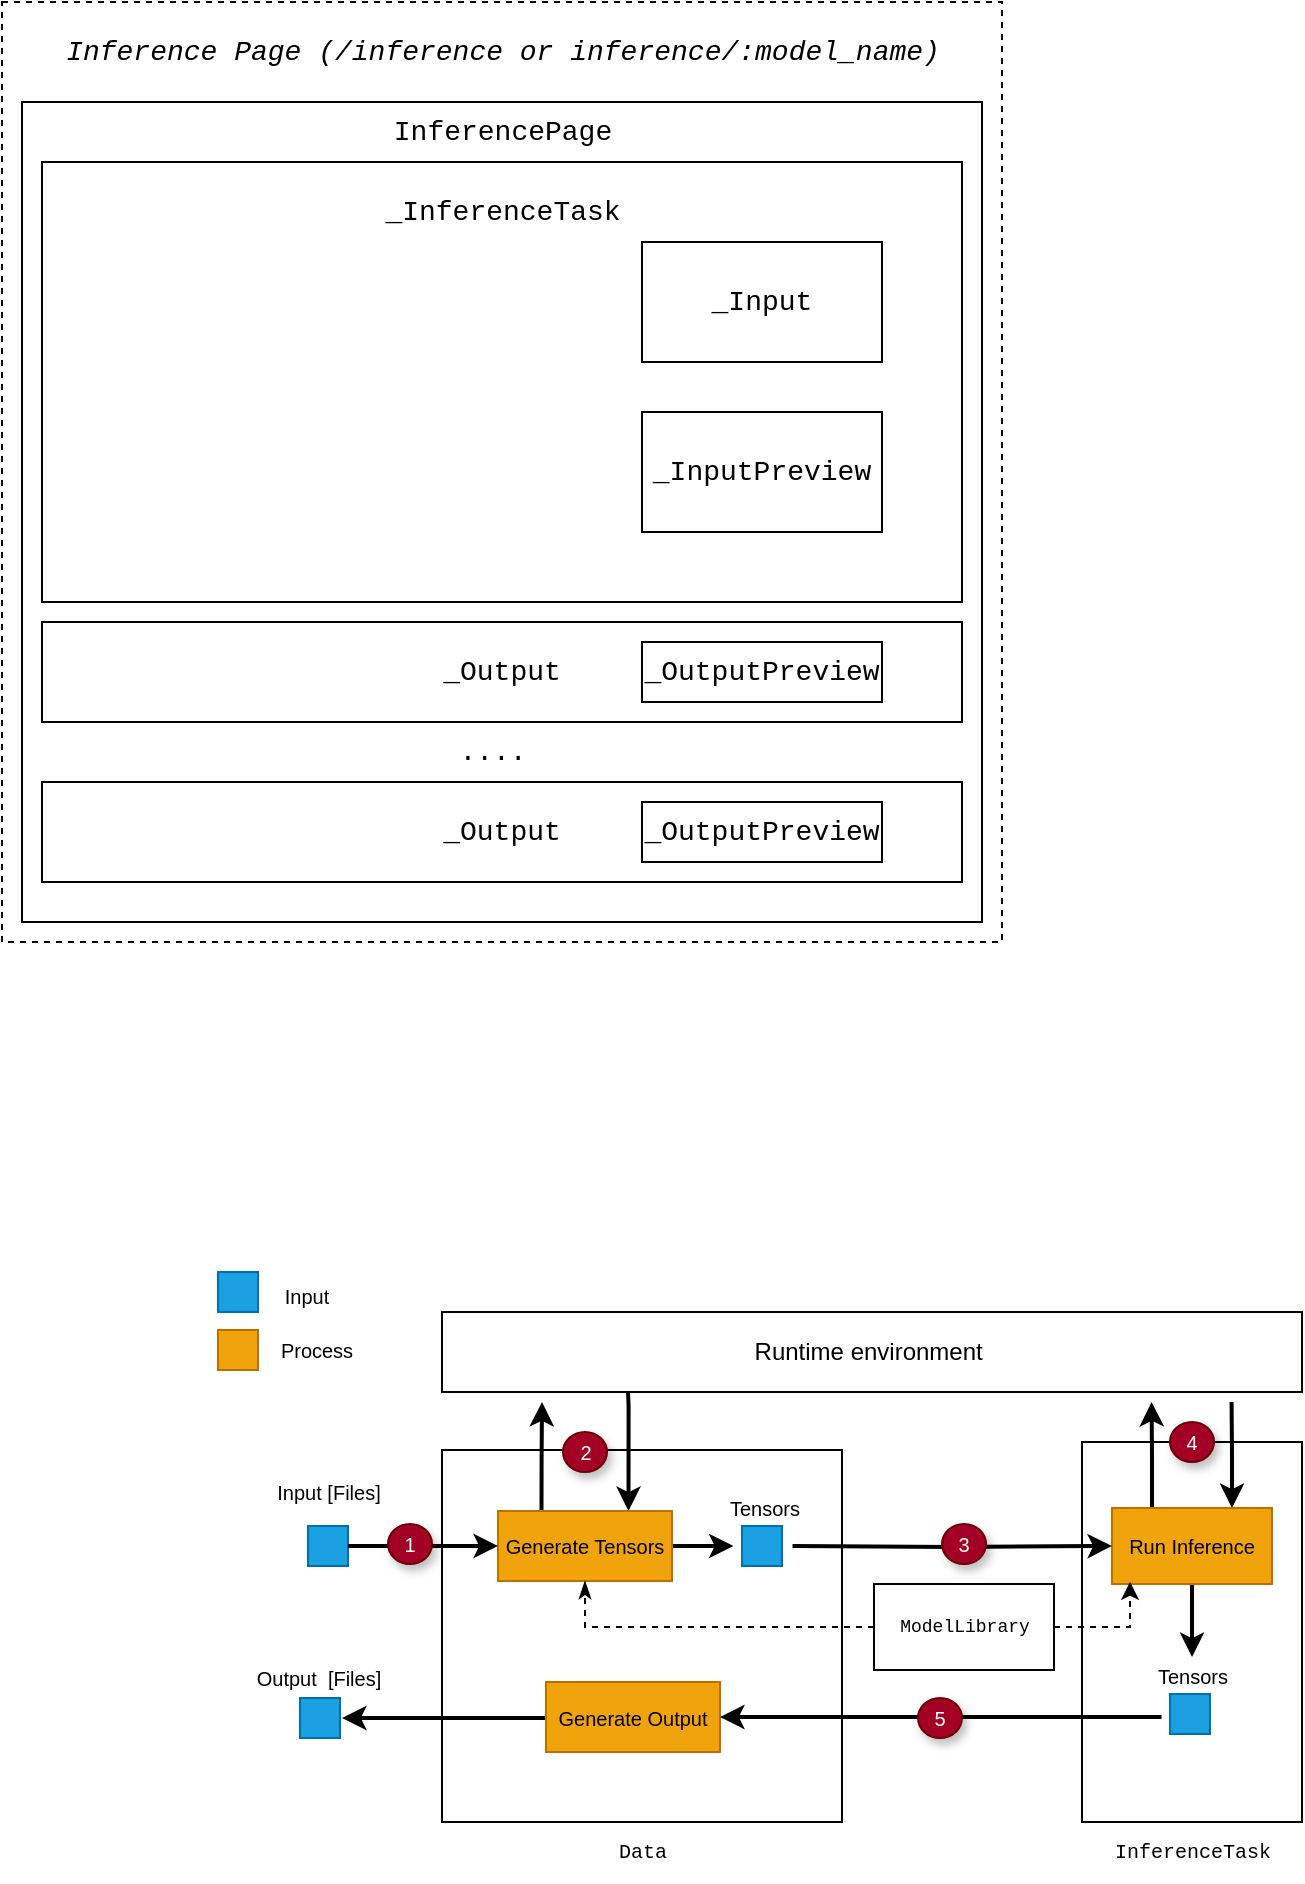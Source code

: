 <mxfile version="21.6.8" type="device">
  <diagram name="Page-1" id="sfgFmNpujTkoQ9I0rsK_">
    <mxGraphModel dx="884" dy="1779" grid="1" gridSize="10" guides="1" tooltips="1" connect="1" arrows="1" fold="1" page="1" pageScale="1" pageWidth="827" pageHeight="1169" math="0" shadow="0">
      <root>
        <mxCell id="0" />
        <mxCell id="1" parent="0" />
        <mxCell id="Sv5lMWQcsbORKr77Tf8Z-1" value="" style="rounded=0;whiteSpace=wrap;html=1;fontFamily=Courier New;fontSize=14;fillColor=none;dashed=1;" parent="1" vertex="1">
          <mxGeometry x="40" y="-870" width="500" height="470" as="geometry" />
        </mxCell>
        <mxCell id="Sv5lMWQcsbORKr77Tf8Z-2" value="Inference Page (/inference or inference/:model_name)" style="text;html=1;align=center;verticalAlign=middle;resizable=0;points=[];autosize=1;fontFamily=Courier New;fontSize=14;fontStyle=2;fillColor=none;" parent="1" vertex="1">
          <mxGeometry x="60" y="-860" width="460" height="30" as="geometry" />
        </mxCell>
        <mxCell id="Sv5lMWQcsbORKr77Tf8Z-3" value="" style="rounded=0;whiteSpace=wrap;html=1;fontFamily=Courier New;fontSize=14;fillColor=none;strokeColor=default;" parent="1" vertex="1">
          <mxGeometry x="50" y="-820" width="480" height="410" as="geometry" />
        </mxCell>
        <mxCell id="Sv5lMWQcsbORKr77Tf8Z-4" value="InferencePage" style="text;html=1;align=center;verticalAlign=middle;resizable=0;points=[];autosize=1;fillColor=none;fontFamily=Courier New;fontSize=14;labelBorderColor=none;" parent="1" vertex="1">
          <mxGeometry x="225" y="-820" width="130" height="30" as="geometry" />
        </mxCell>
        <mxCell id="Sv5lMWQcsbORKr77Tf8Z-5" value="" style="rounded=0;whiteSpace=wrap;html=1;fillColor=none;fontFamily=Courier New;fontSize=14;" parent="1" vertex="1">
          <mxGeometry x="60" y="-790" width="460" height="220" as="geometry" />
        </mxCell>
        <mxCell id="Sv5lMWQcsbORKr77Tf8Z-6" value="_InferenceTask" style="text;html=1;align=center;verticalAlign=middle;resizable=0;points=[];autosize=1;fillColor=none;fontFamily=Courier New;fontSize=14;" parent="1" vertex="1">
          <mxGeometry x="220" y="-780" width="140" height="30" as="geometry" />
        </mxCell>
        <mxCell id="Sv5lMWQcsbORKr77Tf8Z-7" value="_Output" style="rounded=0;whiteSpace=wrap;html=1;fillColor=none;fontFamily=Courier New;fontSize=14;" parent="1" vertex="1">
          <mxGeometry x="60" y="-560" width="460" height="50" as="geometry" />
        </mxCell>
        <mxCell id="Sv5lMWQcsbORKr77Tf8Z-8" value="_Output" style="rounded=0;whiteSpace=wrap;html=1;fontFamily=Courier New;fontSize=14;fillColor=none;" parent="1" vertex="1">
          <mxGeometry x="60" y="-480" width="460" height="50" as="geometry" />
        </mxCell>
        <mxCell id="Sv5lMWQcsbORKr77Tf8Z-9" value="...." style="text;html=1;align=center;verticalAlign=middle;resizable=0;points=[];autosize=1;fillColor=none;fontFamily=Courier New;fontSize=14;" parent="1" vertex="1">
          <mxGeometry x="255" y="-510" width="60" height="30" as="geometry" />
        </mxCell>
        <mxCell id="Sv5lMWQcsbORKr77Tf8Z-10" value="_Input" style="rounded=0;whiteSpace=wrap;html=1;fillColor=none;fontFamily=Courier New;fontSize=14;" parent="1" vertex="1">
          <mxGeometry x="360" y="-750" width="120" height="60" as="geometry" />
        </mxCell>
        <mxCell id="Sv5lMWQcsbORKr77Tf8Z-11" value="_InputPreview" style="rounded=0;whiteSpace=wrap;html=1;fontFamily=Courier New;fontSize=14;fillColor=none;" parent="1" vertex="1">
          <mxGeometry x="360" y="-665" width="120" height="60" as="geometry" />
        </mxCell>
        <mxCell id="Sv5lMWQcsbORKr77Tf8Z-12" value="_OutputPreview" style="rounded=0;whiteSpace=wrap;html=1;fontFamily=Courier New;fontSize=14;fillColor=none;" parent="1" vertex="1">
          <mxGeometry x="360" y="-550" width="120" height="30" as="geometry" />
        </mxCell>
        <mxCell id="Sv5lMWQcsbORKr77Tf8Z-13" value="_OutputPreview" style="rounded=0;whiteSpace=wrap;html=1;fontFamily=Courier New;fontSize=14;fillColor=none;" parent="1" vertex="1">
          <mxGeometry x="360" y="-470" width="120" height="30" as="geometry" />
        </mxCell>
        <mxCell id="ZxGNhuhD5ztMti00p2Ah-1" value="" style="rounded=0;whiteSpace=wrap;html=1;strokeWidth=1;" vertex="1" parent="1">
          <mxGeometry x="260" y="-146" width="200" height="186" as="geometry" />
        </mxCell>
        <mxCell id="ZxGNhuhD5ztMti00p2Ah-16" value="" style="rounded=0;whiteSpace=wrap;html=1;" vertex="1" parent="1">
          <mxGeometry x="580" y="-150" width="110" height="190" as="geometry" />
        </mxCell>
        <mxCell id="ZxGNhuhD5ztMti00p2Ah-22" value="Data" style="text;html=1;align=center;verticalAlign=middle;resizable=0;points=[];autosize=1;strokeColor=none;fillColor=none;fontSize=10;fontFamily=Courier New;" vertex="1" parent="1">
          <mxGeometry x="335" y="40" width="50" height="30" as="geometry" />
        </mxCell>
        <mxCell id="ZxGNhuhD5ztMti00p2Ah-25" value="InferenceTask" style="text;html=1;align=center;verticalAlign=middle;resizable=0;points=[];autosize=1;strokeColor=none;fillColor=none;fontFamily=Courier New;fontSize=10;" vertex="1" parent="1">
          <mxGeometry x="585" y="40" width="100" height="30" as="geometry" />
        </mxCell>
        <mxCell id="ZxGNhuhD5ztMti00p2Ah-48" style="edgeStyle=orthogonalEdgeStyle;rounded=0;orthogonalLoop=1;jettySize=auto;html=1;exitX=0.75;exitY=0;exitDx=0;exitDy=0;endArrow=none;endFill=0;startArrow=classic;startFill=1;strokeWidth=2;" edge="1" parent="1" source="ZxGNhuhD5ztMti00p2Ah-31">
          <mxGeometry relative="1" as="geometry">
            <mxPoint x="353" y="-175" as="targetPoint" />
            <Array as="points">
              <mxPoint x="353" y="-168" />
              <mxPoint x="353" y="-220" />
            </Array>
          </mxGeometry>
        </mxCell>
        <mxCell id="ZxGNhuhD5ztMti00p2Ah-58" style="edgeStyle=orthogonalEdgeStyle;rounded=0;orthogonalLoop=1;jettySize=auto;html=1;exitX=1;exitY=0.5;exitDx=0;exitDy=0;entryX=0;entryY=0.5;entryDx=0;entryDy=0;strokeWidth=2;" edge="1" parent="1" source="ZxGNhuhD5ztMti00p2Ah-31">
          <mxGeometry relative="1" as="geometry">
            <mxPoint x="405.75" y="-98.0" as="targetPoint" />
          </mxGeometry>
        </mxCell>
        <mxCell id="ZxGNhuhD5ztMti00p2Ah-118" style="edgeStyle=orthogonalEdgeStyle;rounded=0;orthogonalLoop=1;jettySize=auto;html=1;exitX=0.25;exitY=0;exitDx=0;exitDy=0;strokeWidth=2;" edge="1" parent="1" source="ZxGNhuhD5ztMti00p2Ah-31">
          <mxGeometry relative="1" as="geometry">
            <mxPoint x="310" y="-170" as="targetPoint" />
          </mxGeometry>
        </mxCell>
        <mxCell id="ZxGNhuhD5ztMti00p2Ah-31" value="Generate Tensors" style="rounded=0;whiteSpace=wrap;html=1;fillColor=#f0a30a;fontColor=#000000;strokeColor=#BD7000;fontSize=10;" vertex="1" parent="1">
          <mxGeometry x="288" y="-115.5" width="87" height="35" as="geometry" />
        </mxCell>
        <mxCell id="ZxGNhuhD5ztMti00p2Ah-45" value="Runtime environment&amp;nbsp;" style="rounded=0;whiteSpace=wrap;html=1;" vertex="1" parent="1">
          <mxGeometry x="260" y="-215" width="430" height="40" as="geometry" />
        </mxCell>
        <mxCell id="ZxGNhuhD5ztMti00p2Ah-82" value="" style="edgeStyle=orthogonalEdgeStyle;rounded=0;orthogonalLoop=1;jettySize=auto;html=1;strokeWidth=2;" edge="1" parent="1" source="ZxGNhuhD5ztMti00p2Ah-75">
          <mxGeometry relative="1" as="geometry">
            <mxPoint x="635.03" y="-42.5" as="targetPoint" />
          </mxGeometry>
        </mxCell>
        <mxCell id="ZxGNhuhD5ztMti00p2Ah-99" style="edgeStyle=orthogonalEdgeStyle;rounded=0;orthogonalLoop=1;jettySize=auto;html=1;exitX=0.25;exitY=0;exitDx=0;exitDy=0;strokeWidth=2;" edge="1" parent="1" source="ZxGNhuhD5ztMti00p2Ah-75">
          <mxGeometry relative="1" as="geometry">
            <mxPoint x="614.788" y="-170" as="targetPoint" />
          </mxGeometry>
        </mxCell>
        <mxCell id="ZxGNhuhD5ztMti00p2Ah-100" style="edgeStyle=orthogonalEdgeStyle;rounded=0;orthogonalLoop=1;jettySize=auto;html=1;exitX=0.75;exitY=0;exitDx=0;exitDy=0;endArrow=none;endFill=0;startArrow=classic;startFill=1;strokeWidth=2;" edge="1" parent="1" source="ZxGNhuhD5ztMti00p2Ah-75">
          <mxGeometry relative="1" as="geometry">
            <mxPoint x="654.788" y="-170" as="targetPoint" />
          </mxGeometry>
        </mxCell>
        <mxCell id="ZxGNhuhD5ztMti00p2Ah-75" value="Run Inference" style="rounded=0;whiteSpace=wrap;html=1;fillColor=#f0a30a;strokeColor=#BD7000;fontColor=#000000;fontSize=10;" vertex="1" parent="1">
          <mxGeometry x="595" y="-117" width="80" height="38" as="geometry" />
        </mxCell>
        <mxCell id="ZxGNhuhD5ztMti00p2Ah-77" style="edgeStyle=orthogonalEdgeStyle;rounded=0;orthogonalLoop=1;jettySize=auto;html=1;exitX=0;exitY=0.5;exitDx=0;exitDy=0;entryX=0.5;entryY=1;entryDx=0;entryDy=0;dashed=1;endArrow=classicThin;endFill=1;" edge="1" parent="1" source="ZxGNhuhD5ztMti00p2Ah-76" target="ZxGNhuhD5ztMti00p2Ah-31">
          <mxGeometry relative="1" as="geometry" />
        </mxCell>
        <mxCell id="ZxGNhuhD5ztMti00p2Ah-80" style="edgeStyle=orthogonalEdgeStyle;rounded=0;orthogonalLoop=1;jettySize=auto;html=1;exitX=1;exitY=0.5;exitDx=0;exitDy=0;entryX=0.113;entryY=0.972;entryDx=0;entryDy=0;entryPerimeter=0;dashed=1;" edge="1" parent="1" source="ZxGNhuhD5ztMti00p2Ah-76" target="ZxGNhuhD5ztMti00p2Ah-75">
          <mxGeometry relative="1" as="geometry">
            <Array as="points">
              <mxPoint x="604" y="-58" />
            </Array>
          </mxGeometry>
        </mxCell>
        <mxCell id="ZxGNhuhD5ztMti00p2Ah-76" value="" style="rounded=0;whiteSpace=wrap;html=1;" vertex="1" parent="1">
          <mxGeometry x="476" y="-79" width="90" height="43" as="geometry" />
        </mxCell>
        <mxCell id="ZxGNhuhD5ztMti00p2Ah-78" value="ModelLibrary" style="text;html=1;align=center;verticalAlign=middle;resizable=0;points=[];autosize=1;strokeColor=none;fillColor=none;fontFamily=Courier New;fontSize=9;" vertex="1" parent="1">
          <mxGeometry x="476" y="-67.5" width="90" height="20" as="geometry" />
        </mxCell>
        <mxCell id="ZxGNhuhD5ztMti00p2Ah-73" style="edgeStyle=orthogonalEdgeStyle;rounded=0;orthogonalLoop=1;jettySize=auto;html=1;exitX=1;exitY=0.5;exitDx=0;exitDy=0;entryX=0;entryY=0.5;entryDx=0;entryDy=0;strokeWidth=2;" edge="1" parent="1" target="ZxGNhuhD5ztMti00p2Ah-75">
          <mxGeometry relative="1" as="geometry">
            <mxPoint x="530" y="-98.118" as="targetPoint" />
            <mxPoint x="435.266" y="-98.0" as="sourcePoint" />
          </mxGeometry>
        </mxCell>
        <mxCell id="ZxGNhuhD5ztMti00p2Ah-98" style="edgeStyle=orthogonalEdgeStyle;rounded=0;orthogonalLoop=1;jettySize=auto;html=1;exitX=0;exitY=0.5;exitDx=0;exitDy=0;strokeWidth=2;" edge="1" parent="1">
          <mxGeometry relative="1" as="geometry">
            <mxPoint x="320" y="-12.0" as="sourcePoint" />
            <mxPoint x="210" y="-12" as="targetPoint" />
          </mxGeometry>
        </mxCell>
        <mxCell id="ZxGNhuhD5ztMti00p2Ah-101" value="Generate Output" style="rounded=0;whiteSpace=wrap;html=1;fillColor=#f0a30a;fontColor=#000000;strokeColor=#BD7000;fontSize=10;" vertex="1" parent="1">
          <mxGeometry x="312" y="-30" width="87" height="35" as="geometry" />
        </mxCell>
        <mxCell id="ZxGNhuhD5ztMti00p2Ah-102" style="edgeStyle=orthogonalEdgeStyle;rounded=0;orthogonalLoop=1;jettySize=auto;html=1;entryX=1;entryY=0.5;entryDx=0;entryDy=0;strokeWidth=2;" edge="1" parent="1" target="ZxGNhuhD5ztMti00p2Ah-101">
          <mxGeometry relative="1" as="geometry">
            <mxPoint x="619.75" y="-12.5" as="sourcePoint" />
            <Array as="points">
              <mxPoint x="509" y="-12" />
            </Array>
          </mxGeometry>
        </mxCell>
        <mxCell id="ZxGNhuhD5ztMti00p2Ah-43" value="Output&amp;nbsp; [Files]" style="text;html=1;align=center;verticalAlign=middle;resizable=0;points=[];autosize=1;strokeColor=none;fillColor=none;fontSize=10;" vertex="1" parent="1">
          <mxGeometry x="152.5" y="-47" width="90" height="30" as="geometry" />
        </mxCell>
        <mxCell id="ZxGNhuhD5ztMti00p2Ah-109" value="" style="whiteSpace=wrap;html=1;fillColor=#1ba1e2;fontColor=#ffffff;strokeColor=#006EAF;fontSize=11;" vertex="1" parent="1">
          <mxGeometry x="148" y="-235" width="20" height="20" as="geometry" />
        </mxCell>
        <mxCell id="ZxGNhuhD5ztMti00p2Ah-110" value="" style="whiteSpace=wrap;html=1;fillColor=#f0a30a;strokeColor=#BD7000;fontColor=#000000;fontSize=11;" vertex="1" parent="1">
          <mxGeometry x="148" y="-206" width="20" height="20" as="geometry" />
        </mxCell>
        <mxCell id="ZxGNhuhD5ztMti00p2Ah-111" value="Input" style="text;html=1;align=center;verticalAlign=middle;resizable=0;points=[];autosize=1;strokeColor=none;fillColor=none;fontSize=10;" vertex="1" parent="1">
          <mxGeometry x="167" y="-238" width="50" height="30" as="geometry" />
        </mxCell>
        <mxCell id="ZxGNhuhD5ztMti00p2Ah-112" value="Process" style="text;html=1;align=center;verticalAlign=middle;resizable=0;points=[];autosize=1;strokeColor=none;fillColor=none;fontSize=10;" vertex="1" parent="1">
          <mxGeometry x="167" y="-211" width="60" height="30" as="geometry" />
        </mxCell>
        <mxCell id="ZxGNhuhD5ztMti00p2Ah-114" value="2" style="ellipse;whiteSpace=wrap;html=1;fillColor=#a20025;strokeColor=#6F0000;fontColor=#ffffff;fontSize=10;shadow=1;" vertex="1" parent="1">
          <mxGeometry x="320.5" y="-155" width="22" height="20" as="geometry" />
        </mxCell>
        <mxCell id="ZxGNhuhD5ztMti00p2Ah-115" value="3" style="ellipse;whiteSpace=wrap;html=1;fillColor=#a20025;strokeColor=#6F0000;fontColor=#ffffff;fontSize=10;shadow=1;" vertex="1" parent="1">
          <mxGeometry x="510" y="-109" width="22" height="20" as="geometry" />
        </mxCell>
        <mxCell id="ZxGNhuhD5ztMti00p2Ah-116" value="4" style="ellipse;whiteSpace=wrap;html=1;fillColor=#a20025;strokeColor=#6F0000;fontColor=#ffffff;fontSize=10;shadow=1;" vertex="1" parent="1">
          <mxGeometry x="624" y="-160" width="22" height="20" as="geometry" />
        </mxCell>
        <mxCell id="ZxGNhuhD5ztMti00p2Ah-117" value="5" style="ellipse;whiteSpace=wrap;html=1;fillColor=#a20025;strokeColor=#6F0000;fontColor=#ffffff;fontSize=10;shadow=1;" vertex="1" parent="1">
          <mxGeometry x="498" y="-22" width="22" height="20" as="geometry" />
        </mxCell>
        <mxCell id="ZxGNhuhD5ztMti00p2Ah-90" value="Tensors" style="text;html=1;align=center;verticalAlign=middle;resizable=0;points=[];autosize=1;strokeColor=none;fillColor=none;fontSize=10;" vertex="1" parent="1">
          <mxGeometry x="605" y="-48" width="60" height="30" as="geometry" />
        </mxCell>
        <mxCell id="ZxGNhuhD5ztMti00p2Ah-121" value="" style="whiteSpace=wrap;html=1;fillColor=#1ba1e2;fontColor=#ffffff;strokeColor=#006EAF;" vertex="1" parent="1">
          <mxGeometry x="624" y="-24" width="20" height="20" as="geometry" />
        </mxCell>
        <mxCell id="ZxGNhuhD5ztMti00p2Ah-122" value="Tensors" style="text;html=1;align=center;verticalAlign=middle;resizable=0;points=[];autosize=1;strokeColor=none;fillColor=none;fontSize=10;" vertex="1" parent="1">
          <mxGeometry x="391" y="-132" width="60" height="30" as="geometry" />
        </mxCell>
        <mxCell id="ZxGNhuhD5ztMti00p2Ah-123" value="" style="whiteSpace=wrap;html=1;fillColor=#1ba1e2;fontColor=#ffffff;strokeColor=#006EAF;" vertex="1" parent="1">
          <mxGeometry x="410" y="-108" width="20" height="20" as="geometry" />
        </mxCell>
        <mxCell id="ZxGNhuhD5ztMti00p2Ah-12" value="Input [Files]" style="text;html=1;align=center;verticalAlign=middle;resizable=0;points=[];autosize=1;strokeColor=none;fillColor=none;fontSize=10;" vertex="1" parent="1">
          <mxGeometry x="162.5" y="-140" width="80" height="30" as="geometry" />
        </mxCell>
        <mxCell id="ZxGNhuhD5ztMti00p2Ah-124" value="" style="whiteSpace=wrap;html=1;fillColor=#1ba1e2;fontColor=#ffffff;strokeColor=#006EAF;" vertex="1" parent="1">
          <mxGeometry x="193" y="-108" width="20" height="20" as="geometry" />
        </mxCell>
        <mxCell id="ZxGNhuhD5ztMti00p2Ah-125" style="edgeStyle=orthogonalEdgeStyle;rounded=0;orthogonalLoop=1;jettySize=auto;html=1;exitX=1;exitY=0.5;exitDx=0;exitDy=0;entryX=0;entryY=0.5;entryDx=0;entryDy=0;strokeWidth=2;" edge="1" parent="1" source="ZxGNhuhD5ztMti00p2Ah-124" target="ZxGNhuhD5ztMti00p2Ah-31">
          <mxGeometry relative="1" as="geometry" />
        </mxCell>
        <mxCell id="ZxGNhuhD5ztMti00p2Ah-113" value="1" style="ellipse;whiteSpace=wrap;html=1;fillColor=#a20025;strokeColor=#6F0000;fontColor=#ffffff;fontSize=10;shadow=1;" vertex="1" parent="1">
          <mxGeometry x="233" y="-109" width="22" height="20" as="geometry" />
        </mxCell>
        <mxCell id="ZxGNhuhD5ztMti00p2Ah-126" value="" style="whiteSpace=wrap;html=1;fillColor=#1ba1e2;fontColor=#ffffff;strokeColor=#006EAF;" vertex="1" parent="1">
          <mxGeometry x="189" y="-22" width="20" height="20" as="geometry" />
        </mxCell>
      </root>
    </mxGraphModel>
  </diagram>
</mxfile>

